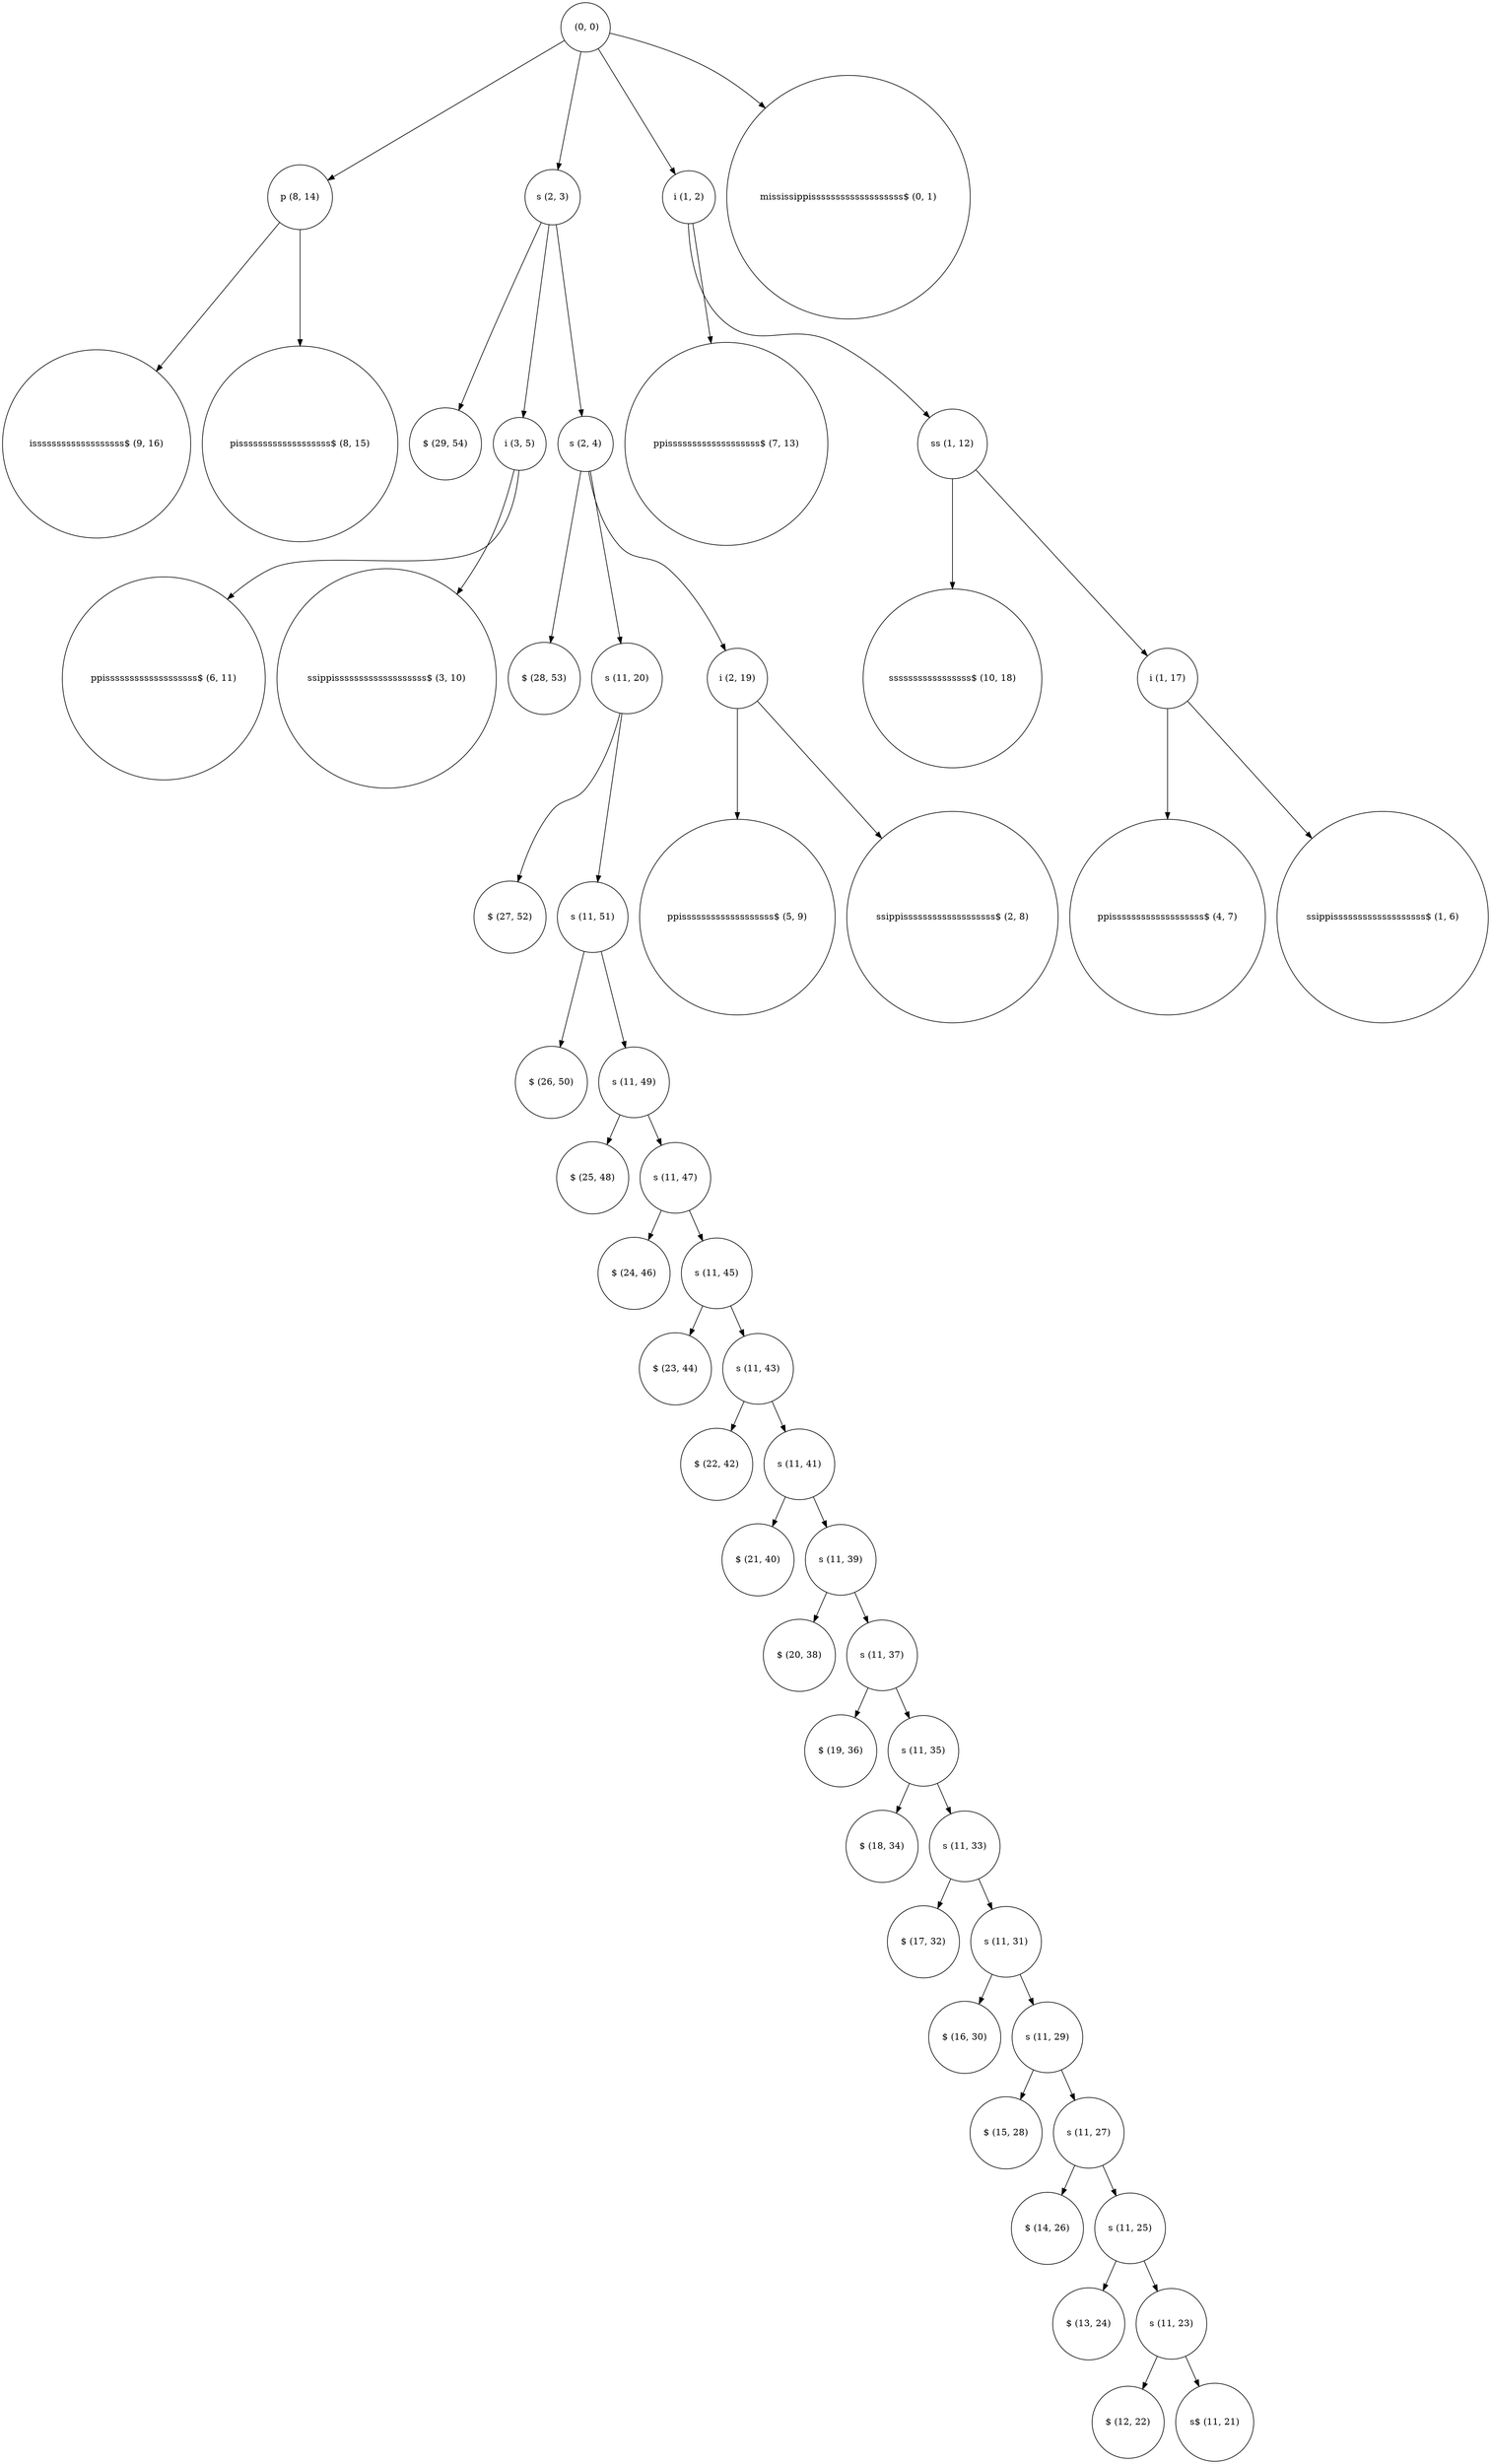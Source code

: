 digraph suffix {
	node [shape = circle];
	0 [label= " (0, 0)"];
	0 -> 14;
	14 [label= "p (8, 14)"];
	14 -> 16;
	16 [label= "isssssssssssssssssss$ (9, 16)"];
	14 -> 15;
	15 [label= "pisssssssssssssssssss$ (8, 15)"];
	0 -> 3;
	3 [label= "s (2, 3)"];
	3 -> 54;
	54 [label= "$ (29, 54)"];
	3 -> 5;
	5 [label= "i (3, 5)"];
	5 -> 11;
	11 [label= "ppisssssssssssssssssss$ (6, 11)"];
	5 -> 10;
	10 [label= "ssippisssssssssssssssssss$ (3, 10)"];
	3 -> 4;
	4 [label= "s (2, 4)"];
	4 -> 53;
	53 [label= "$ (28, 53)"];
	4 -> 20;
	20 [label= "s (11, 20)"];
	20 -> 52;
	52 [label= "$ (27, 52)"];
	20 -> 51;
	51 [label= "s (11, 51)"];
	51 -> 50;
	50 [label= "$ (26, 50)"];
	51 -> 49;
	49 [label= "s (11, 49)"];
	49 -> 48;
	48 [label= "$ (25, 48)"];
	49 -> 47;
	47 [label= "s (11, 47)"];
	47 -> 46;
	46 [label= "$ (24, 46)"];
	47 -> 45;
	45 [label= "s (11, 45)"];
	45 -> 44;
	44 [label= "$ (23, 44)"];
	45 -> 43;
	43 [label= "s (11, 43)"];
	43 -> 42;
	42 [label= "$ (22, 42)"];
	43 -> 41;
	41 [label= "s (11, 41)"];
	41 -> 40;
	40 [label= "$ (21, 40)"];
	41 -> 39;
	39 [label= "s (11, 39)"];
	39 -> 38;
	38 [label= "$ (20, 38)"];
	39 -> 37;
	37 [label= "s (11, 37)"];
	37 -> 36;
	36 [label= "$ (19, 36)"];
	37 -> 35;
	35 [label= "s (11, 35)"];
	35 -> 34;
	34 [label= "$ (18, 34)"];
	35 -> 33;
	33 [label= "s (11, 33)"];
	33 -> 32;
	32 [label= "$ (17, 32)"];
	33 -> 31;
	31 [label= "s (11, 31)"];
	31 -> 30;
	30 [label= "$ (16, 30)"];
	31 -> 29;
	29 [label= "s (11, 29)"];
	29 -> 28;
	28 [label= "$ (15, 28)"];
	29 -> 27;
	27 [label= "s (11, 27)"];
	27 -> 26;
	26 [label= "$ (14, 26)"];
	27 -> 25;
	25 [label= "s (11, 25)"];
	25 -> 24;
	24 [label= "$ (13, 24)"];
	25 -> 23;
	23 [label= "s (11, 23)"];
	23 -> 22;
	22 [label= "$ (12, 22)"];
	23 -> 21;
	21 [label= "s$ (11, 21)"];
	4 -> 19;
	19 [label= "i (2, 19)"];
	19 -> 9;
	9 [label= "ppisssssssssssssssssss$ (5, 9)"];
	19 -> 8;
	8 [label= "ssippisssssssssssssssssss$ (2, 8)"];
	0 -> 2;
	2 [label= "i (1, 2)"];
	2 -> 13;
	13 [label= "ppisssssssssssssssssss$ (7, 13)"];
	2 -> 12;
	12 [label= "ss (1, 12)"];
	12 -> 18;
	18 [label= "sssssssssssssssss$ (10, 18)"];
	12 -> 17;
	17 [label= "i (1, 17)"];
	17 -> 7;
	7 [label= "ppisssssssssssssssssss$ (4, 7)"];
	17 -> 6;
	6 [label= "ssippisssssssssssssssssss$ (1, 6)"];
	0 -> 1;
	1 [label= "mississippisssssssssssssssssss$ (0, 1)"];
}